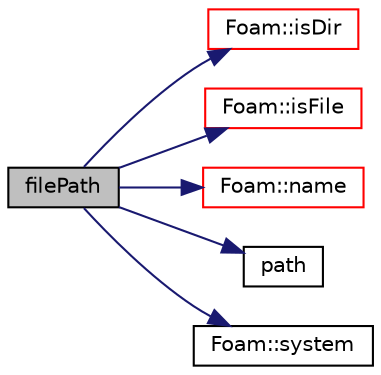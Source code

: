 digraph "filePath"
{
  bgcolor="transparent";
  edge [fontname="Helvetica",fontsize="10",labelfontname="Helvetica",labelfontsize="10"];
  node [fontname="Helvetica",fontsize="10",shape=record];
  rankdir="LR";
  Node17835 [label="filePath",height=0.2,width=0.4,color="black", fillcolor="grey75", style="filled", fontcolor="black"];
  Node17835 -> Node17836 [color="midnightblue",fontsize="10",style="solid",fontname="Helvetica"];
  Node17836 [label="Foam::isDir",height=0.2,width=0.4,color="red",URL="$a21851.html#a9c9cf5d33b9c5961f835aefe5d860c5a",tooltip="Does the name exist as a DIRECTORY in the file system? "];
  Node17835 -> Node17842 [color="midnightblue",fontsize="10",style="solid",fontname="Helvetica"];
  Node17842 [label="Foam::isFile",height=0.2,width=0.4,color="red",URL="$a21851.html#a1cf13d004cf482571af182540a8d1526",tooltip="Does the name exist as a FILE in the file system? "];
  Node17835 -> Node17843 [color="midnightblue",fontsize="10",style="solid",fontname="Helvetica"];
  Node17843 [label="Foam::name",height=0.2,width=0.4,color="red",URL="$a21851.html#adcb0df2bd4953cb6bb390272d8263c3a",tooltip="Return a string representation of a complex. "];
  Node17835 -> Node17846 [color="midnightblue",fontsize="10",style="solid",fontname="Helvetica"];
  Node17846 [label="path",height=0.2,width=0.4,color="black",URL="$a19796.html#ad8adfaf80503dc99cbb14bf07bf1eb22"];
  Node17835 -> Node17847 [color="midnightblue",fontsize="10",style="solid",fontname="Helvetica"];
  Node17847 [label="Foam::system",height=0.2,width=0.4,color="black",URL="$a21851.html#a08486711870135b87b73161e8f2fa4ed",tooltip="Execute the specified command. "];
}
